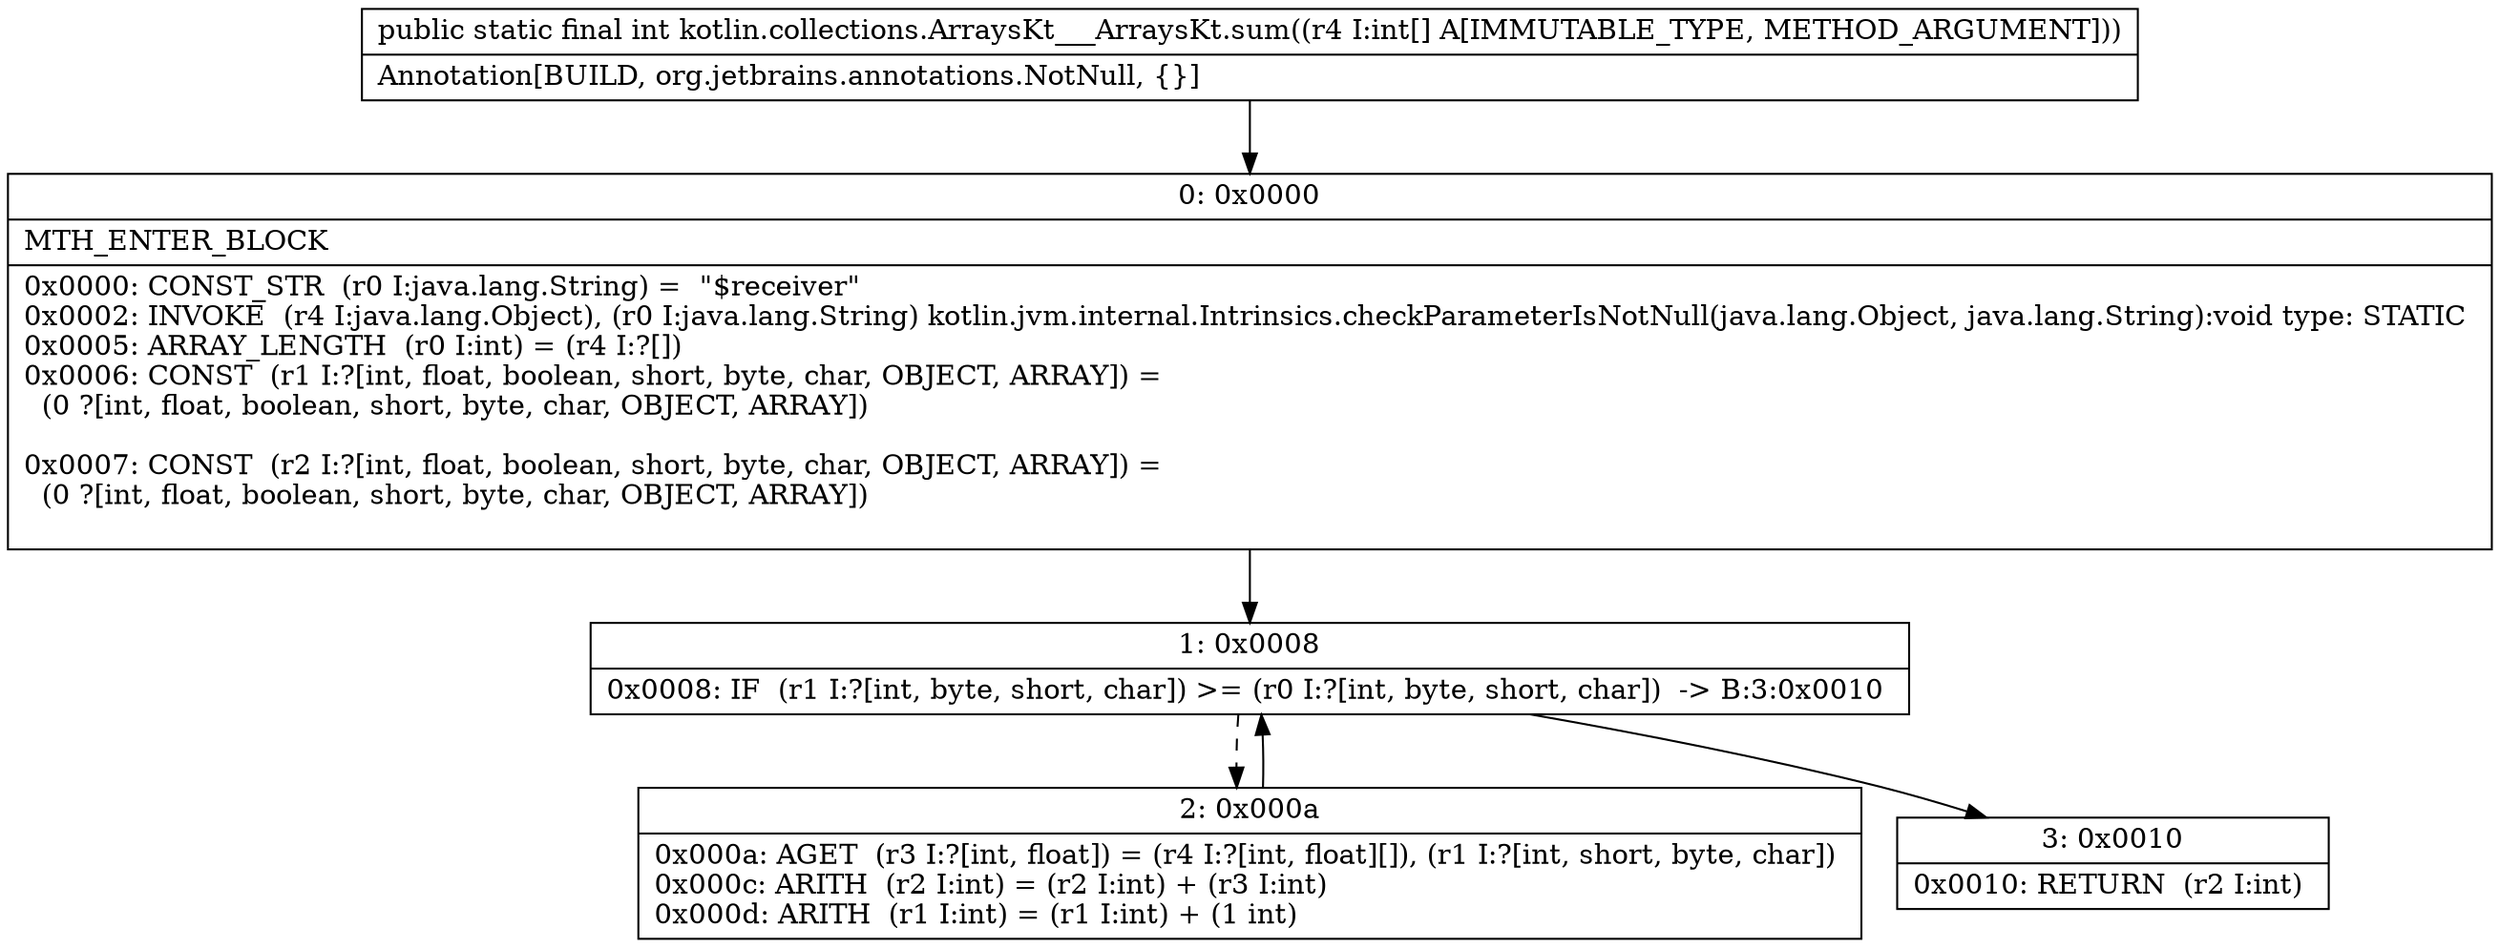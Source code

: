 digraph "CFG forkotlin.collections.ArraysKt___ArraysKt.sum([I)I" {
Node_0 [shape=record,label="{0\:\ 0x0000|MTH_ENTER_BLOCK\l|0x0000: CONST_STR  (r0 I:java.lang.String) =  \"$receiver\" \l0x0002: INVOKE  (r4 I:java.lang.Object), (r0 I:java.lang.String) kotlin.jvm.internal.Intrinsics.checkParameterIsNotNull(java.lang.Object, java.lang.String):void type: STATIC \l0x0005: ARRAY_LENGTH  (r0 I:int) = (r4 I:?[]) \l0x0006: CONST  (r1 I:?[int, float, boolean, short, byte, char, OBJECT, ARRAY]) = \l  (0 ?[int, float, boolean, short, byte, char, OBJECT, ARRAY])\l \l0x0007: CONST  (r2 I:?[int, float, boolean, short, byte, char, OBJECT, ARRAY]) = \l  (0 ?[int, float, boolean, short, byte, char, OBJECT, ARRAY])\l \l}"];
Node_1 [shape=record,label="{1\:\ 0x0008|0x0008: IF  (r1 I:?[int, byte, short, char]) \>= (r0 I:?[int, byte, short, char])  \-\> B:3:0x0010 \l}"];
Node_2 [shape=record,label="{2\:\ 0x000a|0x000a: AGET  (r3 I:?[int, float]) = (r4 I:?[int, float][]), (r1 I:?[int, short, byte, char]) \l0x000c: ARITH  (r2 I:int) = (r2 I:int) + (r3 I:int) \l0x000d: ARITH  (r1 I:int) = (r1 I:int) + (1 int) \l}"];
Node_3 [shape=record,label="{3\:\ 0x0010|0x0010: RETURN  (r2 I:int) \l}"];
MethodNode[shape=record,label="{public static final int kotlin.collections.ArraysKt___ArraysKt.sum((r4 I:int[] A[IMMUTABLE_TYPE, METHOD_ARGUMENT]))  | Annotation[BUILD, org.jetbrains.annotations.NotNull, \{\}]\l}"];
MethodNode -> Node_0;
Node_0 -> Node_1;
Node_1 -> Node_2[style=dashed];
Node_1 -> Node_3;
Node_2 -> Node_1;
}

